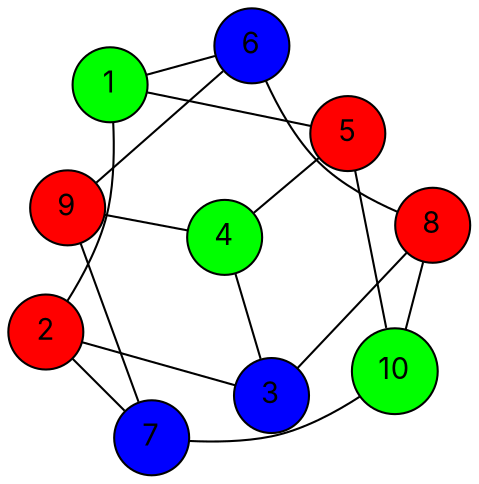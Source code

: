graph G {
  layout=neato;
  overlap=false;
  splines=true;
  node [shape=circle, style=filled, fontname=Inter];
  1 [label="1", fillcolor="green", tooltip="v1 color 1"];
  2 [label="2", fillcolor="red", tooltip="v2 color 0"];
  3 [label="3", fillcolor="blue", tooltip="v3 color 2"];
  4 [label="4", fillcolor="green", tooltip="v4 color 1"];
  5 [label="5", fillcolor="red", tooltip="v5 color 0"];
  6 [label="6", fillcolor="blue", tooltip="v6 color 2"];
  7 [label="7", fillcolor="blue", tooltip="v7 color 2"];
  8 [label="8", fillcolor="red", tooltip="v8 color 0"];
  9 [label="9", fillcolor="red", tooltip="v9 color 0"];
  10 [label="10", fillcolor="green", tooltip="v10 color 1"];
  1 -- 2;
  1 -- 5;
  1 -- 6;
  2 -- 3;
  2 -- 7;
  3 -- 4;
  3 -- 8;
  4 -- 5;
  4 -- 9;
  5 -- 10;
  6 -- 8;
  6 -- 9;
  7 -- 9;
  7 -- 10;
  8 -- 10;
}
